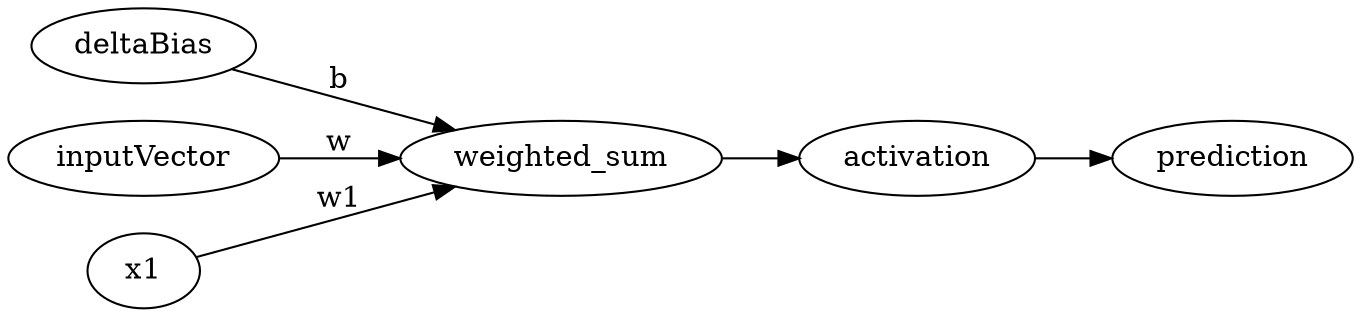 digraph G {

    rankdir=LR
    splines=line

    deltaBias -> weighted_sum [label=b]
    inputVector -> weighted_sum [label=w];
    x1 -> weighted_sum [label=w1];
    weighted_sum -> activation
    activation -> prediction
}